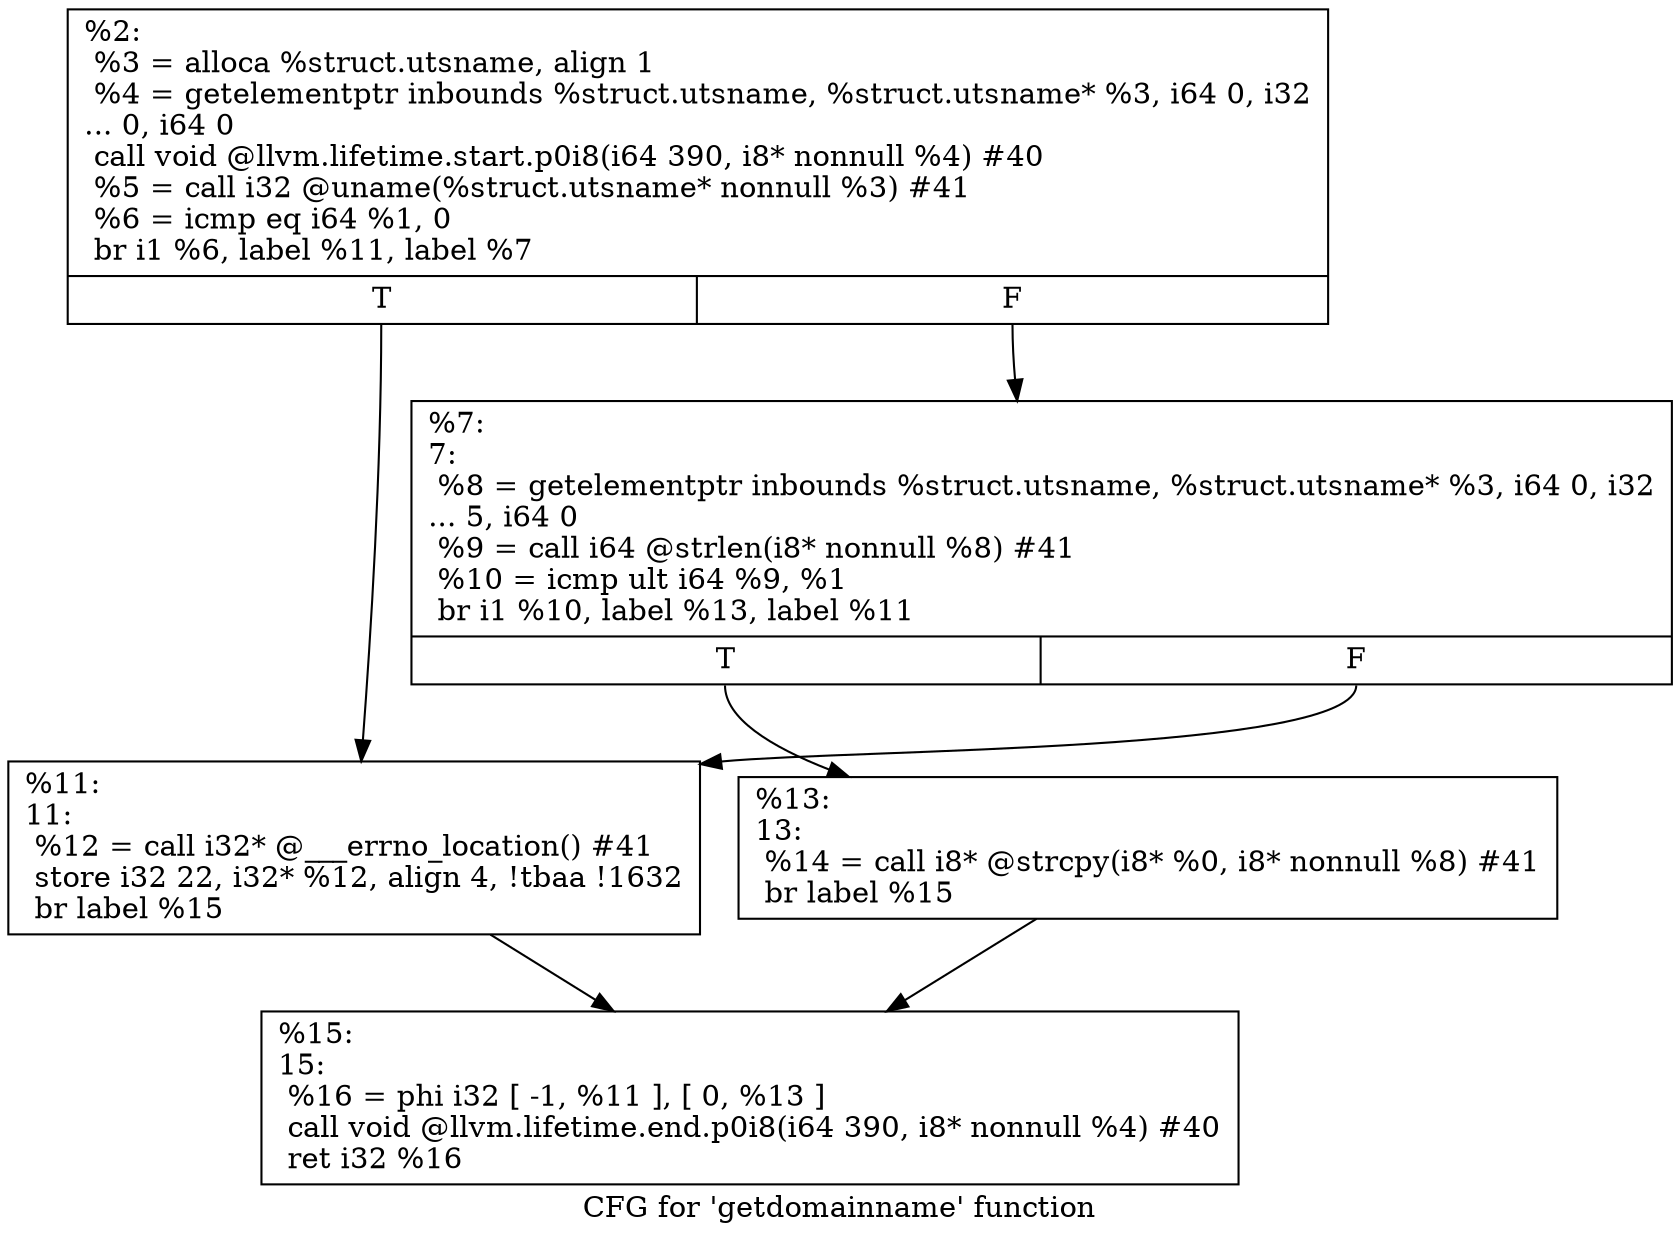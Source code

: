 digraph "CFG for 'getdomainname' function" {
	label="CFG for 'getdomainname' function";

	Node0x1fbea80 [shape=record,label="{%2:\l  %3 = alloca %struct.utsname, align 1\l  %4 = getelementptr inbounds %struct.utsname, %struct.utsname* %3, i64 0, i32\l... 0, i64 0\l  call void @llvm.lifetime.start.p0i8(i64 390, i8* nonnull %4) #40\l  %5 = call i32 @uname(%struct.utsname* nonnull %3) #41\l  %6 = icmp eq i64 %1, 0\l  br i1 %6, label %11, label %7\l|{<s0>T|<s1>F}}"];
	Node0x1fbea80:s0 -> Node0x1fbf040;
	Node0x1fbea80:s1 -> Node0x1fbeb00;
	Node0x1fbeb00 [shape=record,label="{%7:\l7:                                                \l  %8 = getelementptr inbounds %struct.utsname, %struct.utsname* %3, i64 0, i32\l... 5, i64 0\l  %9 = call i64 @strlen(i8* nonnull %8) #41\l  %10 = icmp ult i64 %9, %1\l  br i1 %10, label %13, label %11\l|{<s0>T|<s1>F}}"];
	Node0x1fbeb00:s0 -> Node0x1fbf090;
	Node0x1fbeb00:s1 -> Node0x1fbf040;
	Node0x1fbf040 [shape=record,label="{%11:\l11:                                               \l  %12 = call i32* @___errno_location() #41\l  store i32 22, i32* %12, align 4, !tbaa !1632\l  br label %15\l}"];
	Node0x1fbf040 -> Node0x1fbf0e0;
	Node0x1fbf090 [shape=record,label="{%13:\l13:                                               \l  %14 = call i8* @strcpy(i8* %0, i8* nonnull %8) #41\l  br label %15\l}"];
	Node0x1fbf090 -> Node0x1fbf0e0;
	Node0x1fbf0e0 [shape=record,label="{%15:\l15:                                               \l  %16 = phi i32 [ -1, %11 ], [ 0, %13 ]\l  call void @llvm.lifetime.end.p0i8(i64 390, i8* nonnull %4) #40\l  ret i32 %16\l}"];
}
